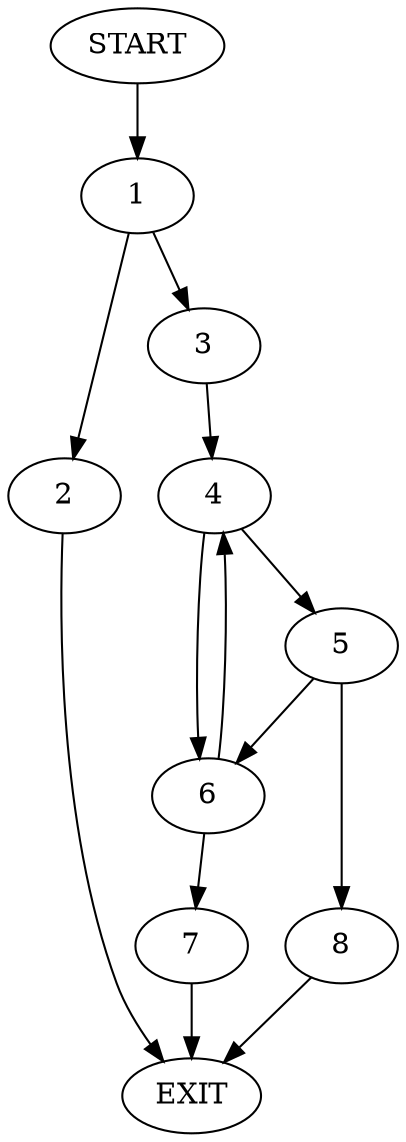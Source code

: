 digraph {
0 [label="START"]
9 [label="EXIT"]
0 -> 1
1 -> 2
1 -> 3
2 -> 9
3 -> 4
4 -> 5
4 -> 6
6 -> 4
6 -> 7
5 -> 8
5 -> 6
8 -> 9
7 -> 9
}
